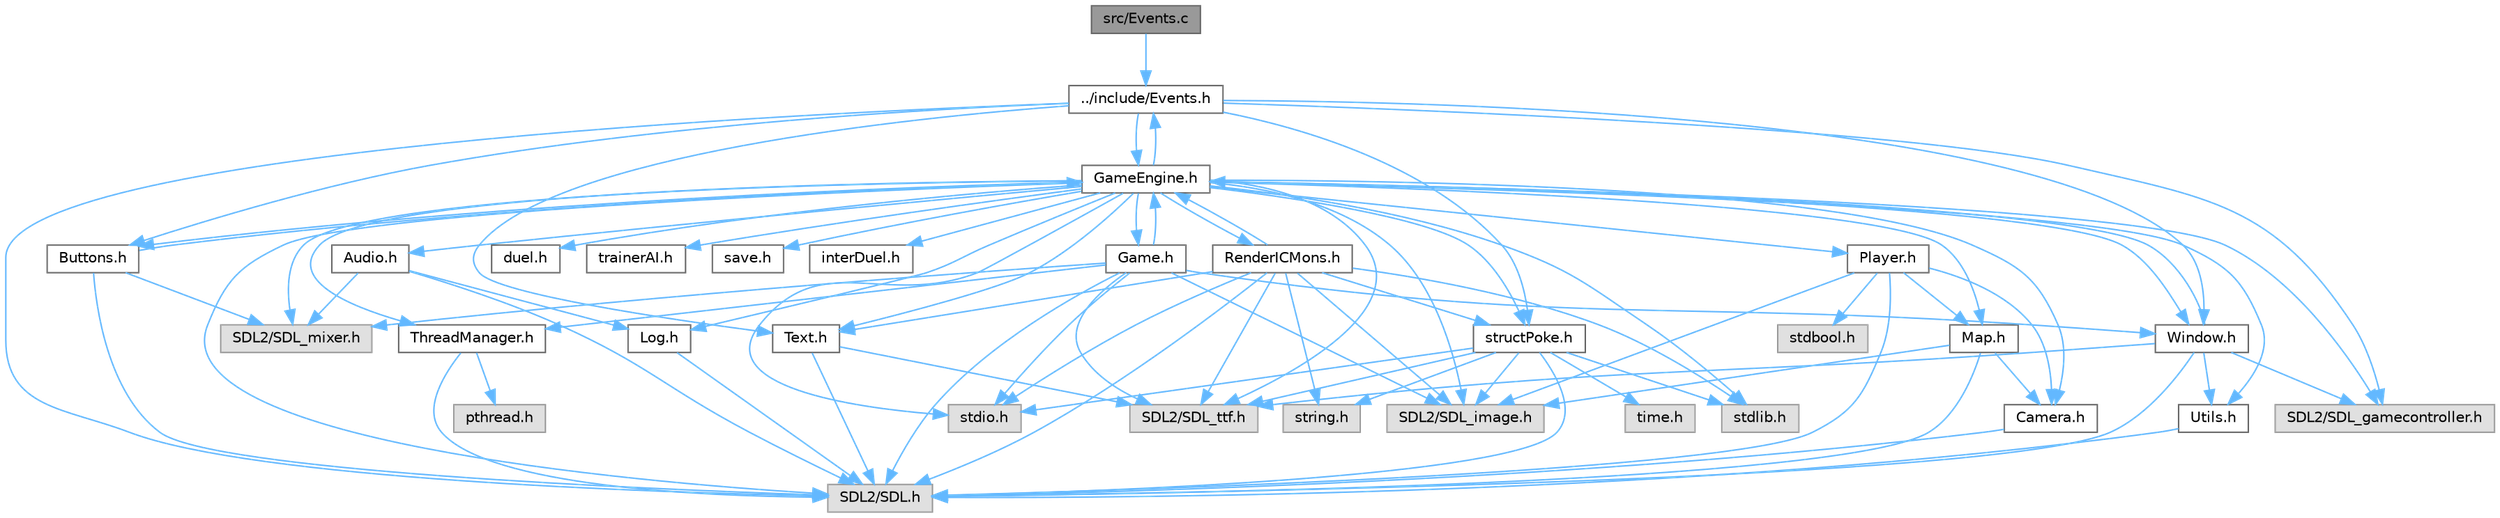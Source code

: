 digraph "src/Events.c"
{
 // LATEX_PDF_SIZE
  bgcolor="transparent";
  edge [fontname=Helvetica,fontsize=10,labelfontname=Helvetica,labelfontsize=10];
  node [fontname=Helvetica,fontsize=10,shape=box,height=0.2,width=0.4];
  Node1 [id="Node000001",label="src/Events.c",height=0.2,width=0.4,color="gray40", fillcolor="grey60", style="filled", fontcolor="black",tooltip=" "];
  Node1 -> Node2 [id="edge84_Node000001_Node000002",color="steelblue1",style="solid",tooltip=" "];
  Node2 [id="Node000002",label="../include/Events.h",height=0.2,width=0.4,color="grey40", fillcolor="white", style="filled",URL="$d0/dbb/Events_8h.html",tooltip=" "];
  Node2 -> Node3 [id="edge85_Node000002_Node000003",color="steelblue1",style="solid",tooltip=" "];
  Node3 [id="Node000003",label="GameEngine.h",height=0.2,width=0.4,color="grey40", fillcolor="white", style="filled",URL="$d7/d1f/GameEngine_8h.html",tooltip="Définition et gestion du moteur de jeu."];
  Node3 -> Node4 [id="edge86_Node000003_Node000004",color="steelblue1",style="solid",tooltip=" "];
  Node4 [id="Node000004",label="SDL2/SDL.h",height=0.2,width=0.4,color="grey60", fillcolor="#E0E0E0", style="filled",tooltip=" "];
  Node3 -> Node5 [id="edge87_Node000003_Node000005",color="steelblue1",style="solid",tooltip=" "];
  Node5 [id="Node000005",label="SDL2/SDL_mixer.h",height=0.2,width=0.4,color="grey60", fillcolor="#E0E0E0", style="filled",tooltip=" "];
  Node3 -> Node6 [id="edge88_Node000003_Node000006",color="steelblue1",style="solid",tooltip=" "];
  Node6 [id="Node000006",label="SDL2/SDL_image.h",height=0.2,width=0.4,color="grey60", fillcolor="#E0E0E0", style="filled",tooltip=" "];
  Node3 -> Node7 [id="edge89_Node000003_Node000007",color="steelblue1",style="solid",tooltip=" "];
  Node7 [id="Node000007",label="SDL2/SDL_ttf.h",height=0.2,width=0.4,color="grey60", fillcolor="#E0E0E0", style="filled",tooltip=" "];
  Node3 -> Node8 [id="edge90_Node000003_Node000008",color="steelblue1",style="solid",tooltip=" "];
  Node8 [id="Node000008",label="SDL2/SDL_gamecontroller.h",height=0.2,width=0.4,color="grey60", fillcolor="#E0E0E0", style="filled",tooltip=" "];
  Node3 -> Node9 [id="edge91_Node000003_Node000009",color="steelblue1",style="solid",tooltip=" "];
  Node9 [id="Node000009",label="stdio.h",height=0.2,width=0.4,color="grey60", fillcolor="#E0E0E0", style="filled",tooltip=" "];
  Node3 -> Node10 [id="edge92_Node000003_Node000010",color="steelblue1",style="solid",tooltip=" "];
  Node10 [id="Node000010",label="stdlib.h",height=0.2,width=0.4,color="grey60", fillcolor="#E0E0E0", style="filled",tooltip=" "];
  Node3 -> Node11 [id="edge93_Node000003_Node000011",color="steelblue1",style="solid",tooltip=" "];
  Node11 [id="Node000011",label="Log.h",height=0.2,width=0.4,color="grey40", fillcolor="white", style="filled",URL="$d1/d45/Log_8h.html",tooltip=" "];
  Node11 -> Node4 [id="edge94_Node000011_Node000004",color="steelblue1",style="solid",tooltip=" "];
  Node3 -> Node12 [id="edge95_Node000003_Node000012",color="steelblue1",style="solid",tooltip=" "];
  Node12 [id="Node000012",label="Audio.h",height=0.2,width=0.4,color="grey40", fillcolor="white", style="filled",URL="$d8/daa/Audio_8h.html",tooltip=" "];
  Node12 -> Node11 [id="edge96_Node000012_Node000011",color="steelblue1",style="solid",tooltip=" "];
  Node12 -> Node5 [id="edge97_Node000012_Node000005",color="steelblue1",style="solid",tooltip=" "];
  Node12 -> Node4 [id="edge98_Node000012_Node000004",color="steelblue1",style="solid",tooltip=" "];
  Node3 -> Node13 [id="edge99_Node000003_Node000013",color="steelblue1",style="solid",tooltip=" "];
  Node13 [id="Node000013",label="Buttons.h",height=0.2,width=0.4,color="grey40", fillcolor="white", style="filled",URL="$d3/d70/Buttons_8h.html",tooltip=" "];
  Node13 -> Node4 [id="edge100_Node000013_Node000004",color="steelblue1",style="solid",tooltip=" "];
  Node13 -> Node5 [id="edge101_Node000013_Node000005",color="steelblue1",style="solid",tooltip=" "];
  Node13 -> Node3 [id="edge102_Node000013_Node000003",color="steelblue1",style="solid",tooltip=" "];
  Node3 -> Node14 [id="edge103_Node000003_Node000014",color="steelblue1",style="solid",tooltip=" "];
  Node14 [id="Node000014",label="structPoke.h",height=0.2,width=0.4,color="grey40", fillcolor="white", style="filled",URL="$da/d71/structPoke_8h.html",tooltip=" "];
  Node14 -> Node9 [id="edge104_Node000014_Node000009",color="steelblue1",style="solid",tooltip=" "];
  Node14 -> Node10 [id="edge105_Node000014_Node000010",color="steelblue1",style="solid",tooltip=" "];
  Node14 -> Node15 [id="edge106_Node000014_Node000015",color="steelblue1",style="solid",tooltip=" "];
  Node15 [id="Node000015",label="time.h",height=0.2,width=0.4,color="grey60", fillcolor="#E0E0E0", style="filled",tooltip=" "];
  Node14 -> Node16 [id="edge107_Node000014_Node000016",color="steelblue1",style="solid",tooltip=" "];
  Node16 [id="Node000016",label="string.h",height=0.2,width=0.4,color="grey60", fillcolor="#E0E0E0", style="filled",tooltip=" "];
  Node14 -> Node4 [id="edge108_Node000014_Node000004",color="steelblue1",style="solid",tooltip=" "];
  Node14 -> Node6 [id="edge109_Node000014_Node000006",color="steelblue1",style="solid",tooltip=" "];
  Node14 -> Node7 [id="edge110_Node000014_Node000007",color="steelblue1",style="solid",tooltip=" "];
  Node3 -> Node17 [id="edge111_Node000003_Node000017",color="steelblue1",style="solid",tooltip=" "];
  Node17 [id="Node000017",label="duel.h",height=0.2,width=0.4,color="grey40", fillcolor="white", style="filled",URL="$d6/d8e/duel_8h.html",tooltip=" "];
  Node3 -> Node18 [id="edge112_Node000003_Node000018",color="steelblue1",style="solid",tooltip=" "];
  Node18 [id="Node000018",label="trainerAI.h",height=0.2,width=0.4,color="grey40", fillcolor="white", style="filled",URL="$df/d27/trainerAI_8h.html",tooltip=" "];
  Node3 -> Node19 [id="edge113_Node000003_Node000019",color="steelblue1",style="solid",tooltip=" "];
  Node19 [id="Node000019",label="save.h",height=0.2,width=0.4,color="grey40", fillcolor="white", style="filled",URL="$d5/d5e/save_8h.html",tooltip="Save the player's data in a file."];
  Node3 -> Node20 [id="edge114_Node000003_Node000020",color="steelblue1",style="solid",tooltip=" "];
  Node20 [id="Node000020",label="interDuel.h",height=0.2,width=0.4,color="grey40", fillcolor="white", style="filled",URL="$da/d1d/interDuel_8h.html",tooltip=" "];
  Node3 -> Node21 [id="edge115_Node000003_Node000021",color="steelblue1",style="solid",tooltip=" "];
  Node21 [id="Node000021",label="Utils.h",height=0.2,width=0.4,color="grey40", fillcolor="white", style="filled",URL="$d9/ded/Utils_8h.html",tooltip="Fonctions utilitaires pour l'application."];
  Node21 -> Node4 [id="edge116_Node000021_Node000004",color="steelblue1",style="solid",tooltip=" "];
  Node3 -> Node22 [id="edge117_Node000003_Node000022",color="steelblue1",style="solid",tooltip=" "];
  Node22 [id="Node000022",label="Text.h",height=0.2,width=0.4,color="grey40", fillcolor="white", style="filled",URL="$d6/d35/Text_8h.html",tooltip="Définition et gestion des éléments de texte."];
  Node22 -> Node4 [id="edge118_Node000022_Node000004",color="steelblue1",style="solid",tooltip=" "];
  Node22 -> Node7 [id="edge119_Node000022_Node000007",color="steelblue1",style="solid",tooltip=" "];
  Node3 -> Node23 [id="edge120_Node000003_Node000023",color="steelblue1",style="solid",tooltip=" "];
  Node23 [id="Node000023",label="Window.h",height=0.2,width=0.4,color="grey40", fillcolor="white", style="filled",URL="$d3/ded/Window_8h.html",tooltip="Définition et gestion de la fenêtre principale de l'application."];
  Node23 -> Node4 [id="edge121_Node000023_Node000004",color="steelblue1",style="solid",tooltip=" "];
  Node23 -> Node7 [id="edge122_Node000023_Node000007",color="steelblue1",style="solid",tooltip=" "];
  Node23 -> Node8 [id="edge123_Node000023_Node000008",color="steelblue1",style="solid",tooltip=" "];
  Node23 -> Node3 [id="edge124_Node000023_Node000003",color="steelblue1",style="solid",tooltip=" "];
  Node23 -> Node21 [id="edge125_Node000023_Node000021",color="steelblue1",style="solid",tooltip=" "];
  Node3 -> Node24 [id="edge126_Node000003_Node000024",color="steelblue1",style="solid",tooltip=" "];
  Node24 [id="Node000024",label="Map.h",height=0.2,width=0.4,color="grey40", fillcolor="white", style="filled",URL="$df/d79/Map_8h.html",tooltip=" "];
  Node24 -> Node4 [id="edge127_Node000024_Node000004",color="steelblue1",style="solid",tooltip=" "];
  Node24 -> Node6 [id="edge128_Node000024_Node000006",color="steelblue1",style="solid",tooltip=" "];
  Node24 -> Node25 [id="edge129_Node000024_Node000025",color="steelblue1",style="solid",tooltip=" "];
  Node25 [id="Node000025",label="Camera.h",height=0.2,width=0.4,color="grey40", fillcolor="white", style="filled",URL="$dd/de4/Camera_8h.html",tooltip=" "];
  Node25 -> Node4 [id="edge130_Node000025_Node000004",color="steelblue1",style="solid",tooltip=" "];
  Node3 -> Node26 [id="edge131_Node000003_Node000026",color="steelblue1",style="solid",tooltip=" "];
  Node26 [id="Node000026",label="Player.h",height=0.2,width=0.4,color="grey40", fillcolor="white", style="filled",URL="$da/dbf/Player_8h.html",tooltip=" "];
  Node26 -> Node4 [id="edge132_Node000026_Node000004",color="steelblue1",style="solid",tooltip=" "];
  Node26 -> Node6 [id="edge133_Node000026_Node000006",color="steelblue1",style="solid",tooltip=" "];
  Node26 -> Node24 [id="edge134_Node000026_Node000024",color="steelblue1",style="solid",tooltip=" "];
  Node26 -> Node25 [id="edge135_Node000026_Node000025",color="steelblue1",style="solid",tooltip=" "];
  Node26 -> Node27 [id="edge136_Node000026_Node000027",color="steelblue1",style="solid",tooltip=" "];
  Node27 [id="Node000027",label="stdbool.h",height=0.2,width=0.4,color="grey60", fillcolor="#E0E0E0", style="filled",tooltip=" "];
  Node3 -> Node25 [id="edge137_Node000003_Node000025",color="steelblue1",style="solid",tooltip=" "];
  Node3 -> Node28 [id="edge138_Node000003_Node000028",color="steelblue1",style="solid",tooltip=" "];
  Node28 [id="Node000028",label="ThreadManager.h",height=0.2,width=0.4,color="grey40", fillcolor="white", style="filled",URL="$d0/daa/ThreadManager_8h.html",tooltip=" "];
  Node28 -> Node29 [id="edge139_Node000028_Node000029",color="steelblue1",style="solid",tooltip=" "];
  Node29 [id="Node000029",label="pthread.h",height=0.2,width=0.4,color="grey60", fillcolor="#E0E0E0", style="filled",tooltip=" "];
  Node28 -> Node4 [id="edge140_Node000028_Node000004",color="steelblue1",style="solid",tooltip=" "];
  Node3 -> Node30 [id="edge141_Node000003_Node000030",color="steelblue1",style="solid",tooltip=" "];
  Node30 [id="Node000030",label="Game.h",height=0.2,width=0.4,color="grey40", fillcolor="white", style="filled",URL="$d3/d5f/Game_8h.html",tooltip=" "];
  Node30 -> Node4 [id="edge142_Node000030_Node000004",color="steelblue1",style="solid",tooltip=" "];
  Node30 -> Node5 [id="edge143_Node000030_Node000005",color="steelblue1",style="solid",tooltip=" "];
  Node30 -> Node6 [id="edge144_Node000030_Node000006",color="steelblue1",style="solid",tooltip=" "];
  Node30 -> Node7 [id="edge145_Node000030_Node000007",color="steelblue1",style="solid",tooltip=" "];
  Node30 -> Node9 [id="edge146_Node000030_Node000009",color="steelblue1",style="solid",tooltip=" "];
  Node30 -> Node23 [id="edge147_Node000030_Node000023",color="steelblue1",style="solid",tooltip=" "];
  Node30 -> Node3 [id="edge148_Node000030_Node000003",color="steelblue1",style="solid",tooltip=" "];
  Node30 -> Node28 [id="edge149_Node000030_Node000028",color="steelblue1",style="solid",tooltip=" "];
  Node3 -> Node2 [id="edge150_Node000003_Node000002",color="steelblue1",style="solid",tooltip=" "];
  Node3 -> Node31 [id="edge151_Node000003_Node000031",color="steelblue1",style="solid",tooltip=" "];
  Node31 [id="Node000031",label="RenderICMons.h",height=0.2,width=0.4,color="grey40", fillcolor="white", style="filled",URL="$d2/d98/RenderICMons_8h.html",tooltip="Définition et gestion du rendu des ICMons."];
  Node31 -> Node4 [id="edge152_Node000031_Node000004",color="steelblue1",style="solid",tooltip=" "];
  Node31 -> Node6 [id="edge153_Node000031_Node000006",color="steelblue1",style="solid",tooltip=" "];
  Node31 -> Node7 [id="edge154_Node000031_Node000007",color="steelblue1",style="solid",tooltip=" "];
  Node31 -> Node9 [id="edge155_Node000031_Node000009",color="steelblue1",style="solid",tooltip=" "];
  Node31 -> Node10 [id="edge156_Node000031_Node000010",color="steelblue1",style="solid",tooltip=" "];
  Node31 -> Node16 [id="edge157_Node000031_Node000016",color="steelblue1",style="solid",tooltip=" "];
  Node31 -> Node3 [id="edge158_Node000031_Node000003",color="steelblue1",style="solid",tooltip=" "];
  Node31 -> Node22 [id="edge159_Node000031_Node000022",color="steelblue1",style="solid",tooltip=" "];
  Node31 -> Node14 [id="edge160_Node000031_Node000014",color="steelblue1",style="solid",tooltip=" "];
  Node2 -> Node23 [id="edge161_Node000002_Node000023",color="steelblue1",style="solid",tooltip=" "];
  Node2 -> Node13 [id="edge162_Node000002_Node000013",color="steelblue1",style="solid",tooltip=" "];
  Node2 -> Node22 [id="edge163_Node000002_Node000022",color="steelblue1",style="solid",tooltip=" "];
  Node2 -> Node14 [id="edge164_Node000002_Node000014",color="steelblue1",style="solid",tooltip=" "];
  Node2 -> Node4 [id="edge165_Node000002_Node000004",color="steelblue1",style="solid",tooltip=" "];
  Node2 -> Node8 [id="edge166_Node000002_Node000008",color="steelblue1",style="solid",tooltip=" "];
}
